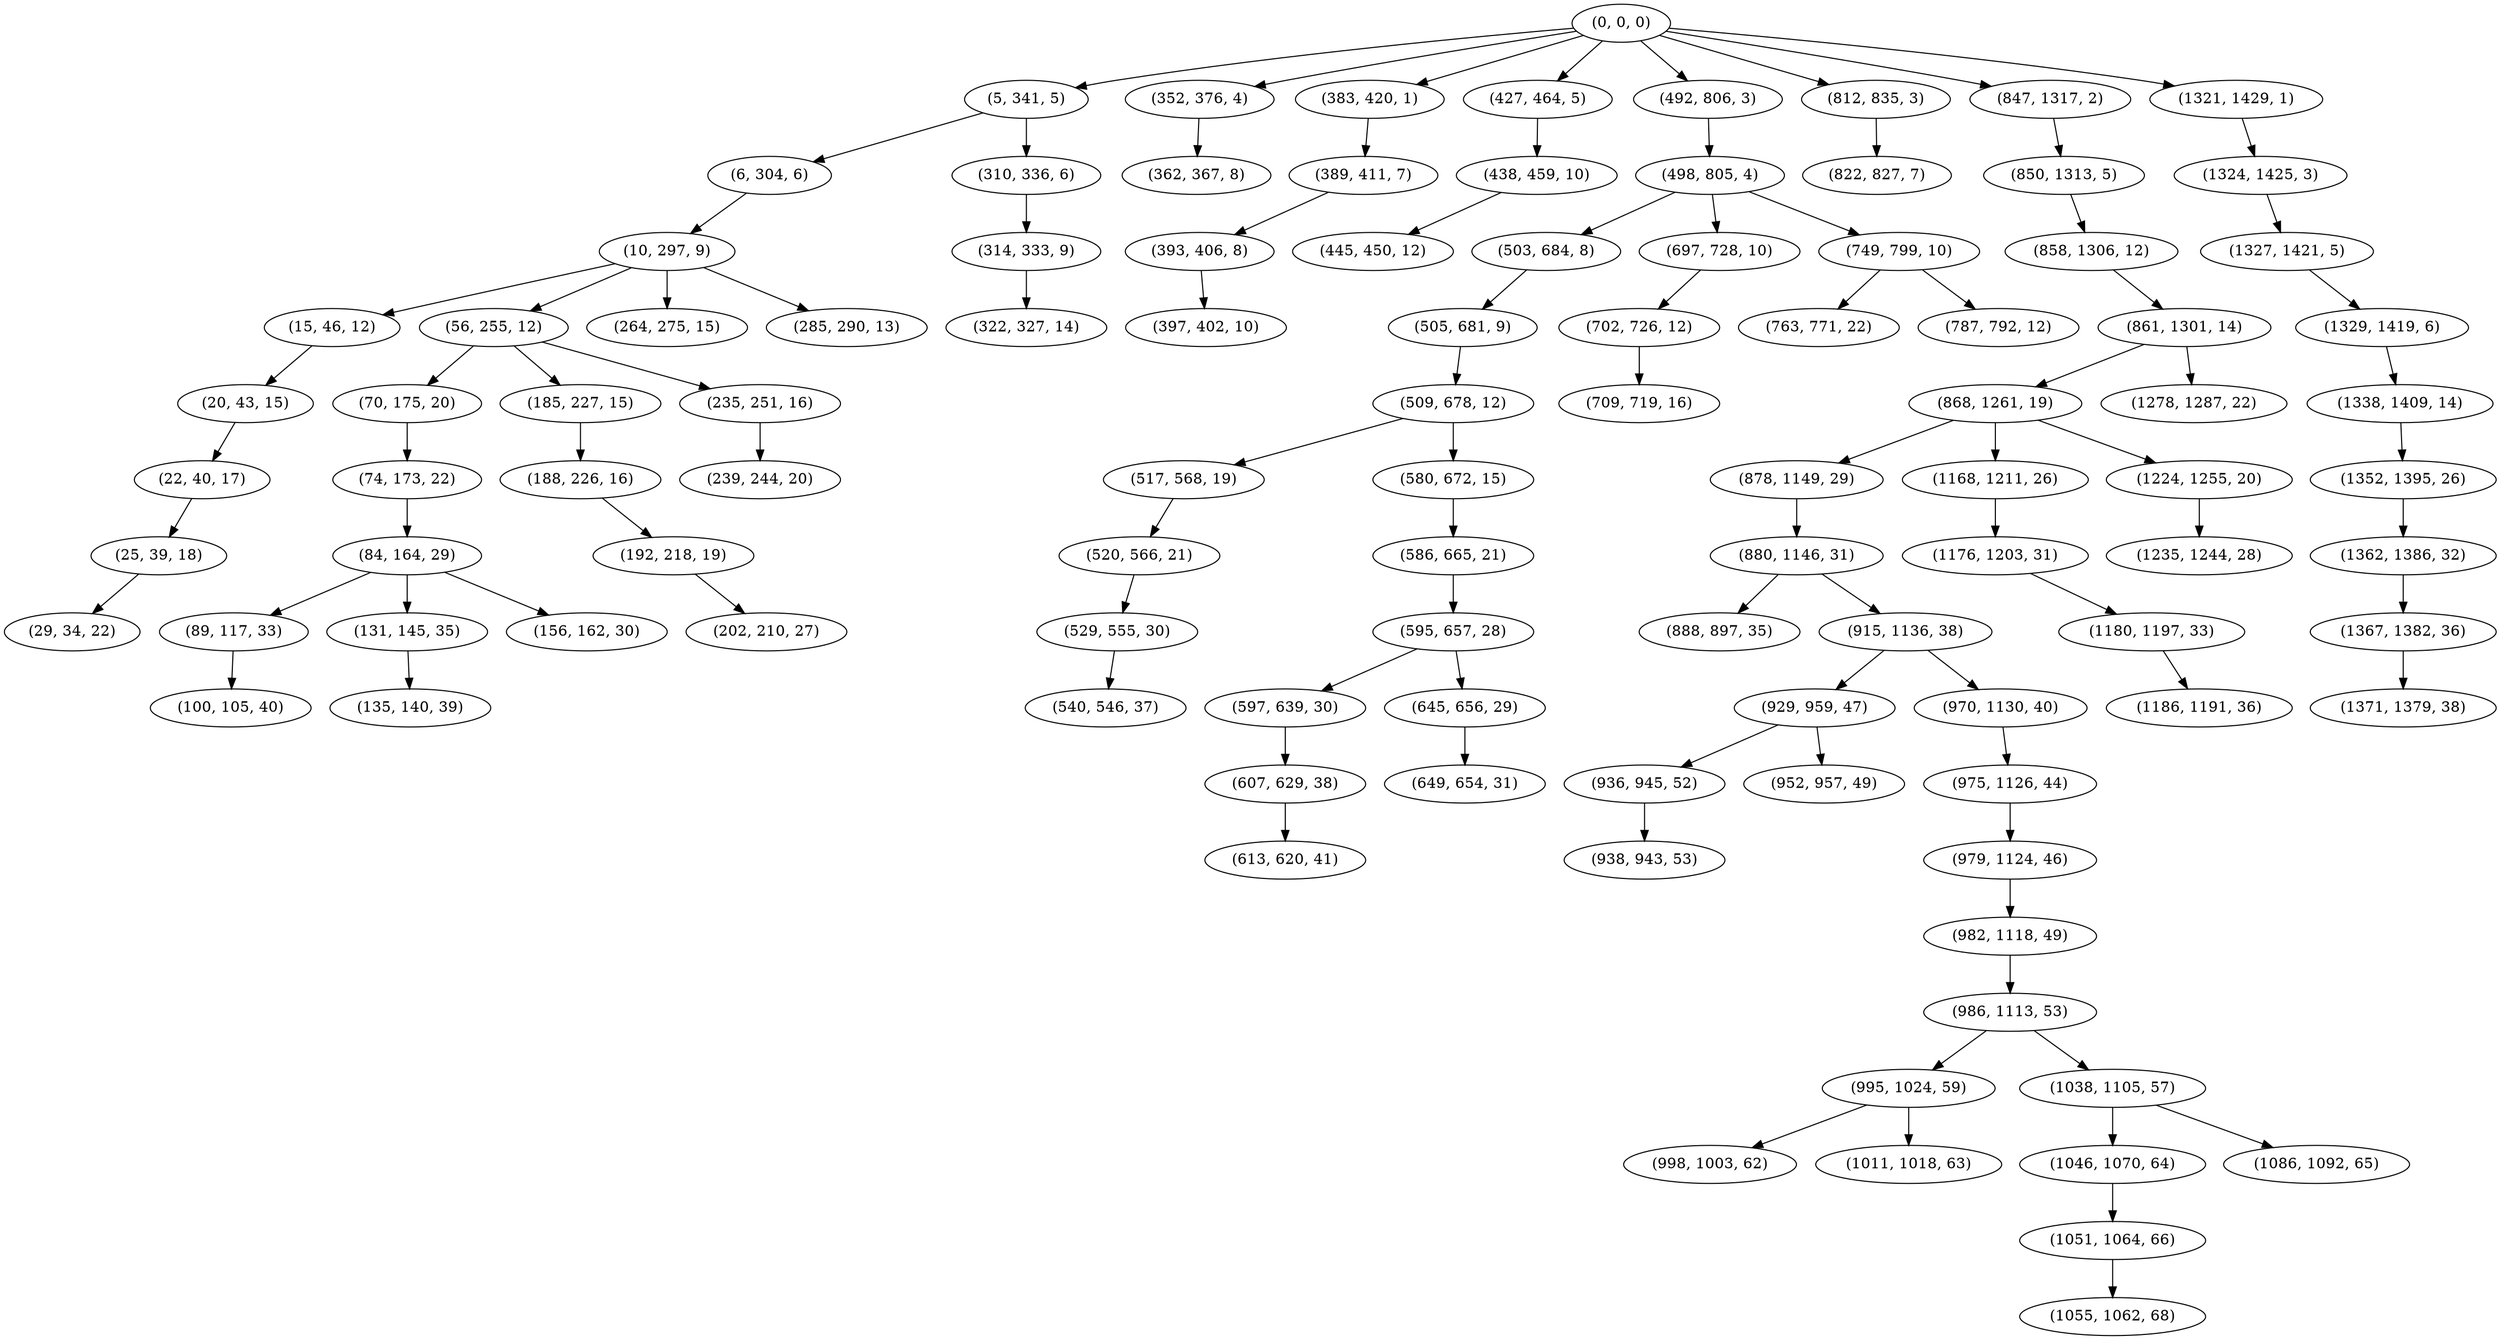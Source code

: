 digraph tree {
    "(0, 0, 0)";
    "(5, 341, 5)";
    "(6, 304, 6)";
    "(10, 297, 9)";
    "(15, 46, 12)";
    "(20, 43, 15)";
    "(22, 40, 17)";
    "(25, 39, 18)";
    "(29, 34, 22)";
    "(56, 255, 12)";
    "(70, 175, 20)";
    "(74, 173, 22)";
    "(84, 164, 29)";
    "(89, 117, 33)";
    "(100, 105, 40)";
    "(131, 145, 35)";
    "(135, 140, 39)";
    "(156, 162, 30)";
    "(185, 227, 15)";
    "(188, 226, 16)";
    "(192, 218, 19)";
    "(202, 210, 27)";
    "(235, 251, 16)";
    "(239, 244, 20)";
    "(264, 275, 15)";
    "(285, 290, 13)";
    "(310, 336, 6)";
    "(314, 333, 9)";
    "(322, 327, 14)";
    "(352, 376, 4)";
    "(362, 367, 8)";
    "(383, 420, 1)";
    "(389, 411, 7)";
    "(393, 406, 8)";
    "(397, 402, 10)";
    "(427, 464, 5)";
    "(438, 459, 10)";
    "(445, 450, 12)";
    "(492, 806, 3)";
    "(498, 805, 4)";
    "(503, 684, 8)";
    "(505, 681, 9)";
    "(509, 678, 12)";
    "(517, 568, 19)";
    "(520, 566, 21)";
    "(529, 555, 30)";
    "(540, 546, 37)";
    "(580, 672, 15)";
    "(586, 665, 21)";
    "(595, 657, 28)";
    "(597, 639, 30)";
    "(607, 629, 38)";
    "(613, 620, 41)";
    "(645, 656, 29)";
    "(649, 654, 31)";
    "(697, 728, 10)";
    "(702, 726, 12)";
    "(709, 719, 16)";
    "(749, 799, 10)";
    "(763, 771, 22)";
    "(787, 792, 12)";
    "(812, 835, 3)";
    "(822, 827, 7)";
    "(847, 1317, 2)";
    "(850, 1313, 5)";
    "(858, 1306, 12)";
    "(861, 1301, 14)";
    "(868, 1261, 19)";
    "(878, 1149, 29)";
    "(880, 1146, 31)";
    "(888, 897, 35)";
    "(915, 1136, 38)";
    "(929, 959, 47)";
    "(936, 945, 52)";
    "(938, 943, 53)";
    "(952, 957, 49)";
    "(970, 1130, 40)";
    "(975, 1126, 44)";
    "(979, 1124, 46)";
    "(982, 1118, 49)";
    "(986, 1113, 53)";
    "(995, 1024, 59)";
    "(998, 1003, 62)";
    "(1011, 1018, 63)";
    "(1038, 1105, 57)";
    "(1046, 1070, 64)";
    "(1051, 1064, 66)";
    "(1055, 1062, 68)";
    "(1086, 1092, 65)";
    "(1168, 1211, 26)";
    "(1176, 1203, 31)";
    "(1180, 1197, 33)";
    "(1186, 1191, 36)";
    "(1224, 1255, 20)";
    "(1235, 1244, 28)";
    "(1278, 1287, 22)";
    "(1321, 1429, 1)";
    "(1324, 1425, 3)";
    "(1327, 1421, 5)";
    "(1329, 1419, 6)";
    "(1338, 1409, 14)";
    "(1352, 1395, 26)";
    "(1362, 1386, 32)";
    "(1367, 1382, 36)";
    "(1371, 1379, 38)";
    "(0, 0, 0)" -> "(5, 341, 5)";
    "(0, 0, 0)" -> "(352, 376, 4)";
    "(0, 0, 0)" -> "(383, 420, 1)";
    "(0, 0, 0)" -> "(427, 464, 5)";
    "(0, 0, 0)" -> "(492, 806, 3)";
    "(0, 0, 0)" -> "(812, 835, 3)";
    "(0, 0, 0)" -> "(847, 1317, 2)";
    "(0, 0, 0)" -> "(1321, 1429, 1)";
    "(5, 341, 5)" -> "(6, 304, 6)";
    "(5, 341, 5)" -> "(310, 336, 6)";
    "(6, 304, 6)" -> "(10, 297, 9)";
    "(10, 297, 9)" -> "(15, 46, 12)";
    "(10, 297, 9)" -> "(56, 255, 12)";
    "(10, 297, 9)" -> "(264, 275, 15)";
    "(10, 297, 9)" -> "(285, 290, 13)";
    "(15, 46, 12)" -> "(20, 43, 15)";
    "(20, 43, 15)" -> "(22, 40, 17)";
    "(22, 40, 17)" -> "(25, 39, 18)";
    "(25, 39, 18)" -> "(29, 34, 22)";
    "(56, 255, 12)" -> "(70, 175, 20)";
    "(56, 255, 12)" -> "(185, 227, 15)";
    "(56, 255, 12)" -> "(235, 251, 16)";
    "(70, 175, 20)" -> "(74, 173, 22)";
    "(74, 173, 22)" -> "(84, 164, 29)";
    "(84, 164, 29)" -> "(89, 117, 33)";
    "(84, 164, 29)" -> "(131, 145, 35)";
    "(84, 164, 29)" -> "(156, 162, 30)";
    "(89, 117, 33)" -> "(100, 105, 40)";
    "(131, 145, 35)" -> "(135, 140, 39)";
    "(185, 227, 15)" -> "(188, 226, 16)";
    "(188, 226, 16)" -> "(192, 218, 19)";
    "(192, 218, 19)" -> "(202, 210, 27)";
    "(235, 251, 16)" -> "(239, 244, 20)";
    "(310, 336, 6)" -> "(314, 333, 9)";
    "(314, 333, 9)" -> "(322, 327, 14)";
    "(352, 376, 4)" -> "(362, 367, 8)";
    "(383, 420, 1)" -> "(389, 411, 7)";
    "(389, 411, 7)" -> "(393, 406, 8)";
    "(393, 406, 8)" -> "(397, 402, 10)";
    "(427, 464, 5)" -> "(438, 459, 10)";
    "(438, 459, 10)" -> "(445, 450, 12)";
    "(492, 806, 3)" -> "(498, 805, 4)";
    "(498, 805, 4)" -> "(503, 684, 8)";
    "(498, 805, 4)" -> "(697, 728, 10)";
    "(498, 805, 4)" -> "(749, 799, 10)";
    "(503, 684, 8)" -> "(505, 681, 9)";
    "(505, 681, 9)" -> "(509, 678, 12)";
    "(509, 678, 12)" -> "(517, 568, 19)";
    "(509, 678, 12)" -> "(580, 672, 15)";
    "(517, 568, 19)" -> "(520, 566, 21)";
    "(520, 566, 21)" -> "(529, 555, 30)";
    "(529, 555, 30)" -> "(540, 546, 37)";
    "(580, 672, 15)" -> "(586, 665, 21)";
    "(586, 665, 21)" -> "(595, 657, 28)";
    "(595, 657, 28)" -> "(597, 639, 30)";
    "(595, 657, 28)" -> "(645, 656, 29)";
    "(597, 639, 30)" -> "(607, 629, 38)";
    "(607, 629, 38)" -> "(613, 620, 41)";
    "(645, 656, 29)" -> "(649, 654, 31)";
    "(697, 728, 10)" -> "(702, 726, 12)";
    "(702, 726, 12)" -> "(709, 719, 16)";
    "(749, 799, 10)" -> "(763, 771, 22)";
    "(749, 799, 10)" -> "(787, 792, 12)";
    "(812, 835, 3)" -> "(822, 827, 7)";
    "(847, 1317, 2)" -> "(850, 1313, 5)";
    "(850, 1313, 5)" -> "(858, 1306, 12)";
    "(858, 1306, 12)" -> "(861, 1301, 14)";
    "(861, 1301, 14)" -> "(868, 1261, 19)";
    "(861, 1301, 14)" -> "(1278, 1287, 22)";
    "(868, 1261, 19)" -> "(878, 1149, 29)";
    "(868, 1261, 19)" -> "(1168, 1211, 26)";
    "(868, 1261, 19)" -> "(1224, 1255, 20)";
    "(878, 1149, 29)" -> "(880, 1146, 31)";
    "(880, 1146, 31)" -> "(888, 897, 35)";
    "(880, 1146, 31)" -> "(915, 1136, 38)";
    "(915, 1136, 38)" -> "(929, 959, 47)";
    "(915, 1136, 38)" -> "(970, 1130, 40)";
    "(929, 959, 47)" -> "(936, 945, 52)";
    "(929, 959, 47)" -> "(952, 957, 49)";
    "(936, 945, 52)" -> "(938, 943, 53)";
    "(970, 1130, 40)" -> "(975, 1126, 44)";
    "(975, 1126, 44)" -> "(979, 1124, 46)";
    "(979, 1124, 46)" -> "(982, 1118, 49)";
    "(982, 1118, 49)" -> "(986, 1113, 53)";
    "(986, 1113, 53)" -> "(995, 1024, 59)";
    "(986, 1113, 53)" -> "(1038, 1105, 57)";
    "(995, 1024, 59)" -> "(998, 1003, 62)";
    "(995, 1024, 59)" -> "(1011, 1018, 63)";
    "(1038, 1105, 57)" -> "(1046, 1070, 64)";
    "(1038, 1105, 57)" -> "(1086, 1092, 65)";
    "(1046, 1070, 64)" -> "(1051, 1064, 66)";
    "(1051, 1064, 66)" -> "(1055, 1062, 68)";
    "(1168, 1211, 26)" -> "(1176, 1203, 31)";
    "(1176, 1203, 31)" -> "(1180, 1197, 33)";
    "(1180, 1197, 33)" -> "(1186, 1191, 36)";
    "(1224, 1255, 20)" -> "(1235, 1244, 28)";
    "(1321, 1429, 1)" -> "(1324, 1425, 3)";
    "(1324, 1425, 3)" -> "(1327, 1421, 5)";
    "(1327, 1421, 5)" -> "(1329, 1419, 6)";
    "(1329, 1419, 6)" -> "(1338, 1409, 14)";
    "(1338, 1409, 14)" -> "(1352, 1395, 26)";
    "(1352, 1395, 26)" -> "(1362, 1386, 32)";
    "(1362, 1386, 32)" -> "(1367, 1382, 36)";
    "(1367, 1382, 36)" -> "(1371, 1379, 38)";
}
